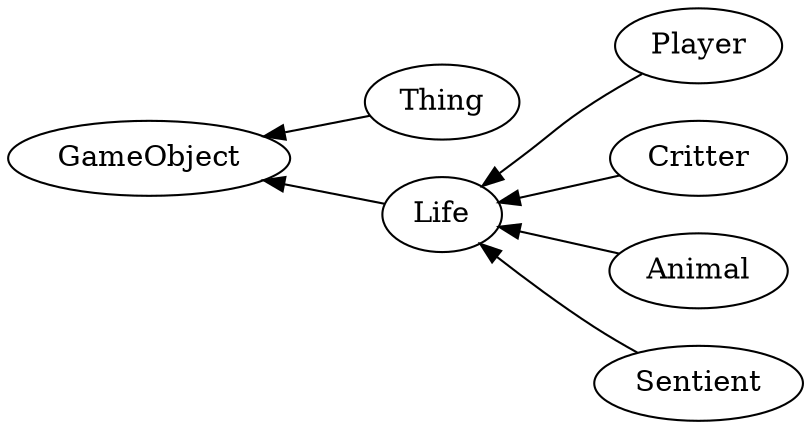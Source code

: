 digraph objects {
  graph [
    rankdir=RL
  ]

  Thing -> GameObject;
  Life -> GameObject;
  Player -> Life;
  Critter -> Life;
  Animal -> Life;
  Sentient -> Life;
}
